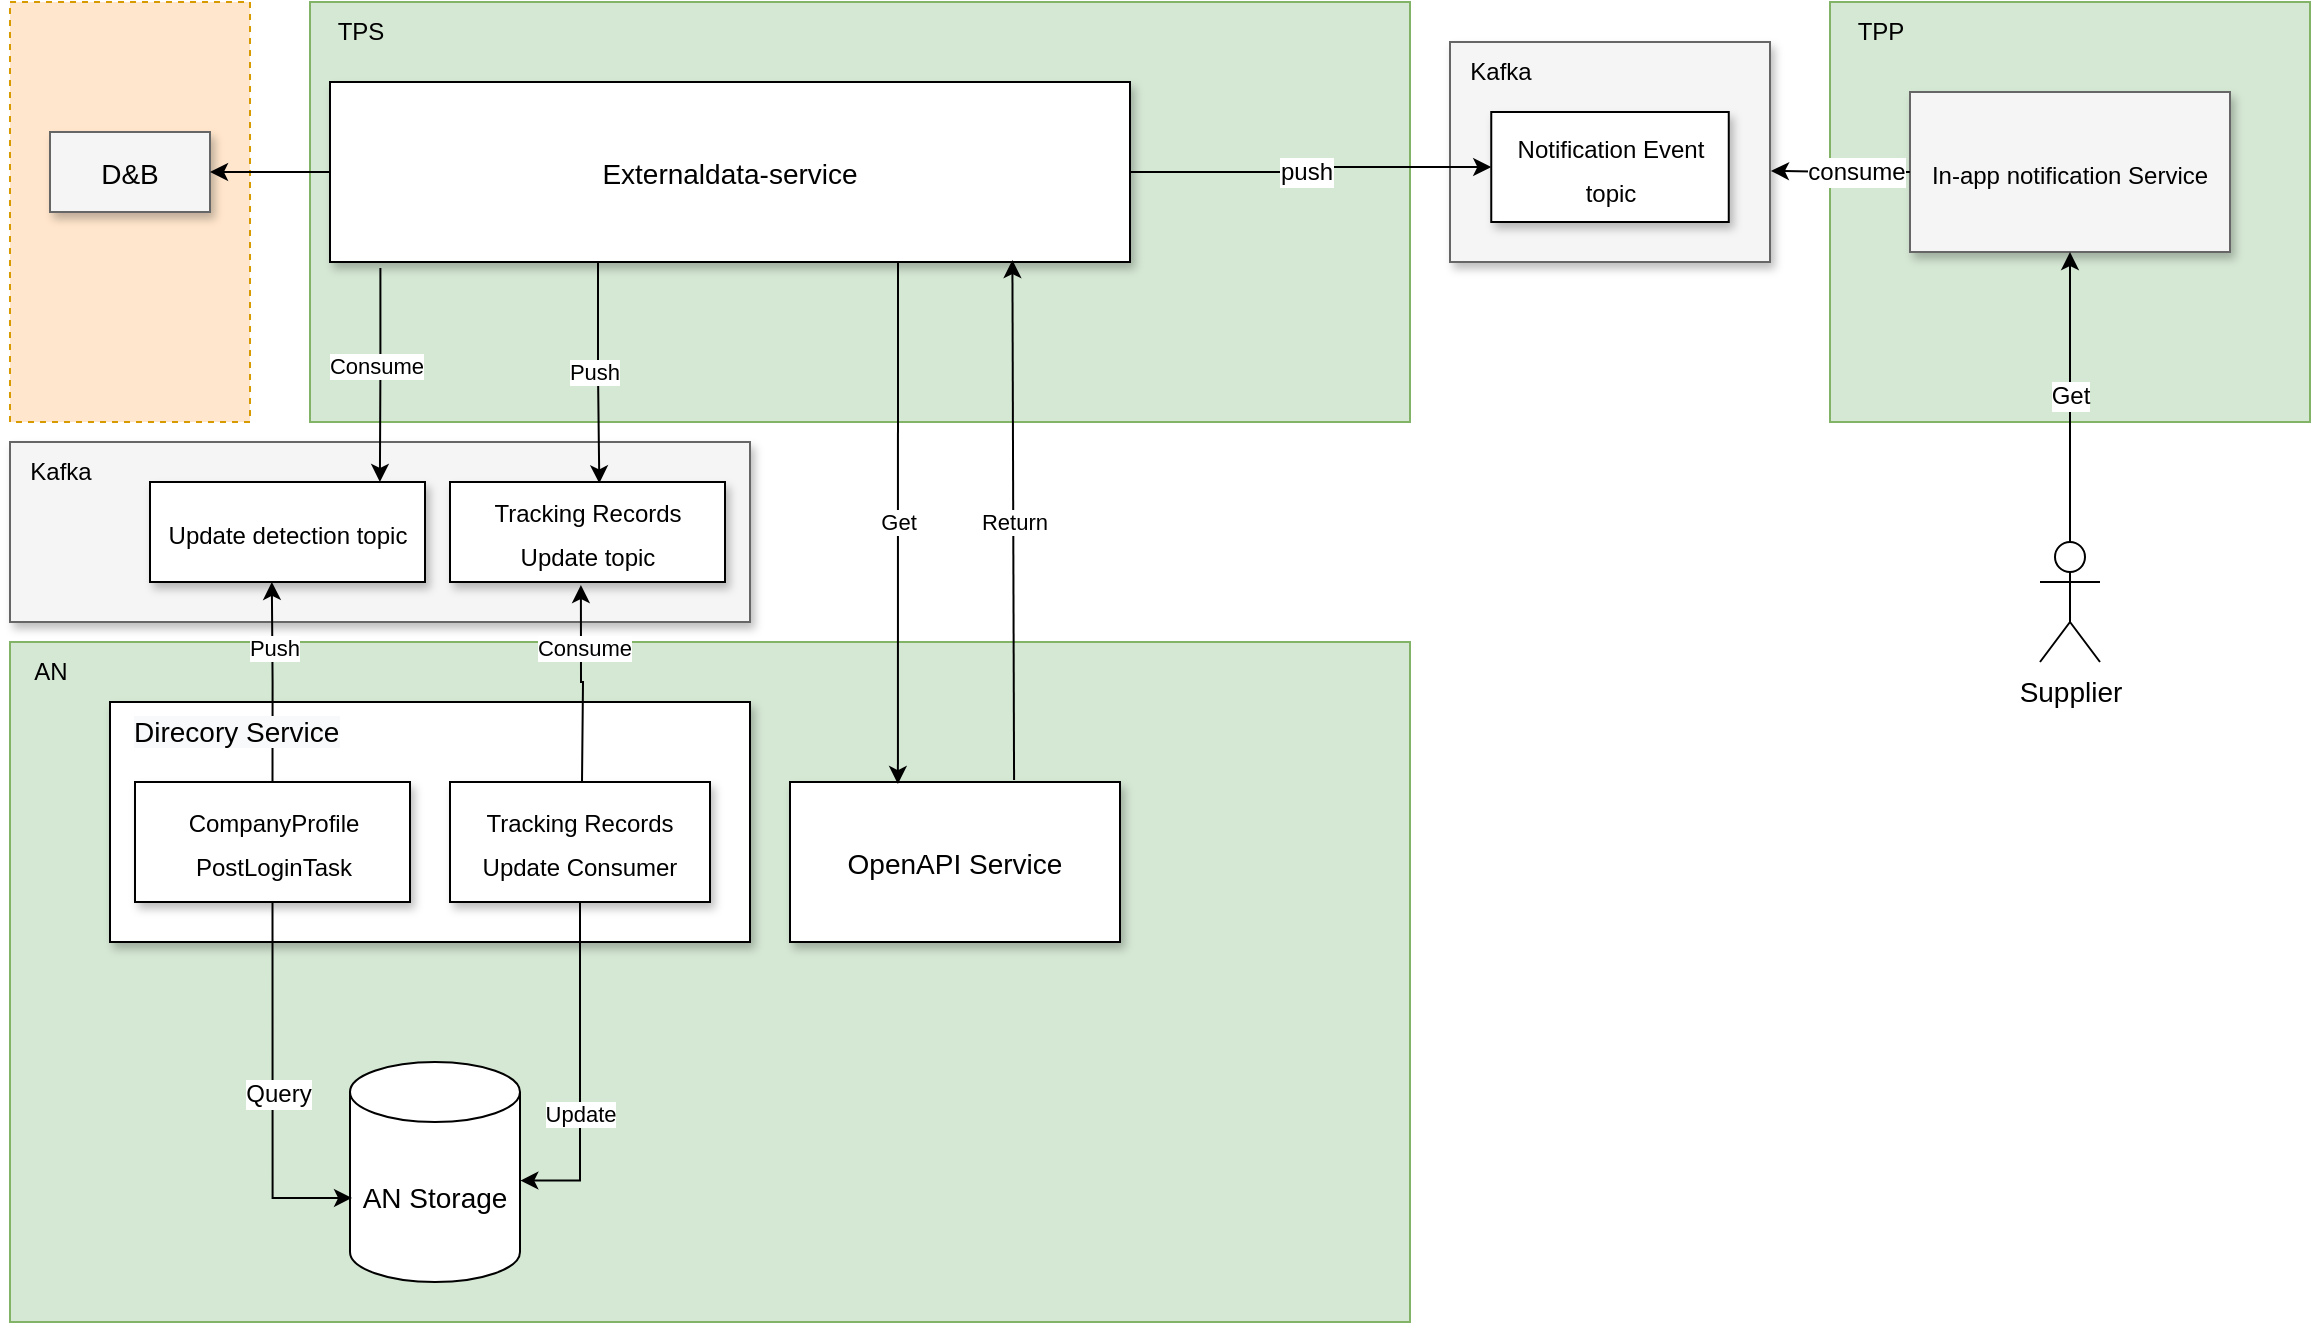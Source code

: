 <mxfile version="20.5.1" type="github">
  <diagram name="Page-1" id="90a13364-a465-7bf4-72fc-28e22215d7a0">
    <mxGraphModel dx="1722" dy="941" grid="1" gridSize="10" guides="1" tooltips="1" connect="1" arrows="1" fold="1" page="1" pageScale="1.5" pageWidth="1169" pageHeight="826" background="none" math="0" shadow="0">
      <root>
        <mxCell id="0" style=";html=1;" />
        <mxCell id="1" style=";html=1;" parent="0" />
        <mxCell id="FS7SqEsGfGKyJR96quoh-16" value="" style="group" vertex="1" connectable="0" parent="1">
          <mxGeometry x="100" y="70" width="1150" height="660" as="geometry" />
        </mxCell>
        <mxCell id="wwz8x95htu8D-L9N0XOo-1" value="" style="rounded=0;whiteSpace=wrap;html=1;dashed=1;fillColor=#ffe6cc;strokeColor=#d79b00;" parent="FS7SqEsGfGKyJR96quoh-16" vertex="1">
          <mxGeometry width="120" height="210" as="geometry" />
        </mxCell>
        <mxCell id="fSm1GcxjfFAWFzGtAJEy-5" value="" style="rounded=0;whiteSpace=wrap;html=1;fillColor=#d5e8d4;strokeColor=#82b366;" parent="FS7SqEsGfGKyJR96quoh-16" vertex="1">
          <mxGeometry x="910" width="240" height="210" as="geometry" />
        </mxCell>
        <mxCell id="fSm1GcxjfFAWFzGtAJEy-4" value="" style="rounded=0;whiteSpace=wrap;html=1;fillColor=#d5e8d4;strokeColor=#82b366;" parent="FS7SqEsGfGKyJR96quoh-16" vertex="1">
          <mxGeometry x="150" width="550" height="210" as="geometry" />
        </mxCell>
        <mxCell id="fSm1GcxjfFAWFzGtAJEy-3" value="" style="rounded=0;whiteSpace=wrap;html=1;fillColor=#d5e8d4;strokeColor=#82b366;" parent="FS7SqEsGfGKyJR96quoh-16" vertex="1">
          <mxGeometry y="320" width="700" height="340" as="geometry" />
        </mxCell>
        <mxCell id="3a17f1ce550125da-5" value="&lt;font style=&quot;font-size: 14px;&quot;&gt;Externaldata-service&lt;/font&gt;" style="whiteSpace=wrap;html=1;shadow=1;fontSize=18;" parent="FS7SqEsGfGKyJR96quoh-16" vertex="1">
          <mxGeometry x="160" y="40" width="400" height="90" as="geometry" />
        </mxCell>
        <mxCell id="3a17f1ce550125da-7" value="" style="whiteSpace=wrap;html=1;shadow=1;fontSize=18;fillColor=#f5f5f5;strokeColor=#666666;" parent="FS7SqEsGfGKyJR96quoh-16" vertex="1">
          <mxGeometry x="720" y="20" width="160" height="110" as="geometry" />
        </mxCell>
        <mxCell id="fSm1GcxjfFAWFzGtAJEy-9" style="edgeStyle=orthogonalEdgeStyle;rounded=0;orthogonalLoop=1;jettySize=auto;html=1;exitX=1;exitY=0.5;exitDx=0;exitDy=0;entryX=0;entryY=0.5;entryDx=0;entryDy=0;" parent="FS7SqEsGfGKyJR96quoh-16" source="3a17f1ce550125da-5" target="FS7SqEsGfGKyJR96quoh-34" edge="1">
          <mxGeometry relative="1" as="geometry">
            <mxPoint x="760" y="75" as="sourcePoint" />
          </mxGeometry>
        </mxCell>
        <mxCell id="fSm1GcxjfFAWFzGtAJEy-29" value="push" style="edgeLabel;html=1;align=center;verticalAlign=middle;resizable=0;points=[];fontSize=12;" parent="fSm1GcxjfFAWFzGtAJEy-9" vertex="1" connectable="0">
          <mxGeometry x="-0.044" y="1" relative="1" as="geometry">
            <mxPoint y="1" as="offset" />
          </mxGeometry>
        </mxCell>
        <mxCell id="3a17f1ce550125da-11" value="&lt;font style=&quot;font-size: 12px;&quot;&gt;In-app notification Service&lt;/font&gt;" style="whiteSpace=wrap;html=1;shadow=1;fontSize=18;fillColor=#f5f5f5;strokeColor=#666666;" parent="FS7SqEsGfGKyJR96quoh-16" vertex="1">
          <mxGeometry x="950" y="45" width="160" height="80" as="geometry" />
        </mxCell>
        <mxCell id="fSm1GcxjfFAWFzGtAJEy-10" style="edgeStyle=orthogonalEdgeStyle;rounded=0;orthogonalLoop=1;jettySize=auto;html=1;exitX=0;exitY=0.5;exitDx=0;exitDy=0;entryX=1.003;entryY=0.586;entryDx=0;entryDy=0;entryPerimeter=0;" parent="FS7SqEsGfGKyJR96quoh-16" source="3a17f1ce550125da-11" target="3a17f1ce550125da-7" edge="1">
          <mxGeometry relative="1" as="geometry">
            <Array as="points" />
            <mxPoint x="1236" y="270" as="targetPoint" />
          </mxGeometry>
        </mxCell>
        <mxCell id="fSm1GcxjfFAWFzGtAJEy-30" value="consume" style="edgeLabel;html=1;align=center;verticalAlign=middle;resizable=0;points=[];fontSize=12;" parent="fSm1GcxjfFAWFzGtAJEy-10" vertex="1" connectable="0">
          <mxGeometry x="-0.181" y="-1" relative="1" as="geometry">
            <mxPoint x="1" y="1" as="offset" />
          </mxGeometry>
        </mxCell>
        <mxCell id="fSm1GcxjfFAWFzGtAJEy-11" style="edgeStyle=orthogonalEdgeStyle;rounded=0;orthogonalLoop=1;jettySize=auto;html=1;entryX=0.5;entryY=1;entryDx=0;entryDy=0;" parent="FS7SqEsGfGKyJR96quoh-16" source="fSm1GcxjfFAWFzGtAJEy-2" target="3a17f1ce550125da-11" edge="1">
          <mxGeometry relative="1" as="geometry" />
        </mxCell>
        <mxCell id="fSm1GcxjfFAWFzGtAJEy-31" value="Get" style="edgeLabel;html=1;align=center;verticalAlign=middle;resizable=0;points=[];fontSize=12;" parent="fSm1GcxjfFAWFzGtAJEy-11" vertex="1" connectable="0">
          <mxGeometry x="0.009" relative="1" as="geometry">
            <mxPoint as="offset" />
          </mxGeometry>
        </mxCell>
        <mxCell id="fSm1GcxjfFAWFzGtAJEy-2" value="&lt;font style=&quot;font-size: 14px;&quot;&gt;Supplier&lt;/font&gt;" style="shape=umlActor;verticalLabelPosition=bottom;verticalAlign=top;html=1;outlineConnect=0;" parent="FS7SqEsGfGKyJR96quoh-16" vertex="1">
          <mxGeometry x="1015" y="270" width="30" height="60" as="geometry" />
        </mxCell>
        <mxCell id="fSm1GcxjfFAWFzGtAJEy-7" value="&lt;font style=&quot;font-size: 14px;&quot;&gt;AN Storage&lt;/font&gt;" style="shape=cylinder3;whiteSpace=wrap;html=1;boundedLbl=1;backgroundOutline=1;size=15;" parent="FS7SqEsGfGKyJR96quoh-16" vertex="1">
          <mxGeometry x="170" y="530" width="85" height="110" as="geometry" />
        </mxCell>
        <mxCell id="fSm1GcxjfFAWFzGtAJEy-14" value="AN" style="text;html=1;align=center;verticalAlign=middle;resizable=0;points=[];autosize=1;strokeColor=none;fillColor=none;" parent="FS7SqEsGfGKyJR96quoh-16" vertex="1">
          <mxGeometry y="320" width="40" height="30" as="geometry" />
        </mxCell>
        <mxCell id="fSm1GcxjfFAWFzGtAJEy-15" value="TPP" style="text;html=1;align=center;verticalAlign=middle;resizable=0;points=[];autosize=1;strokeColor=none;fillColor=none;" parent="FS7SqEsGfGKyJR96quoh-16" vertex="1">
          <mxGeometry x="910" width="50" height="30" as="geometry" />
        </mxCell>
        <mxCell id="fSm1GcxjfFAWFzGtAJEy-16" value="TPS" style="text;html=1;align=center;verticalAlign=middle;resizable=0;points=[];autosize=1;strokeColor=none;fillColor=none;" parent="FS7SqEsGfGKyJR96quoh-16" vertex="1">
          <mxGeometry x="150" width="50" height="30" as="geometry" />
        </mxCell>
        <mxCell id="wwz8x95htu8D-L9N0XOo-3" value="&lt;font style=&quot;font-size: 14px;&quot;&gt;D&amp;amp;B&lt;/font&gt;" style="whiteSpace=wrap;html=1;shadow=1;fontSize=18;fillColor=#f5f5f5;strokeColor=#666666;" parent="FS7SqEsGfGKyJR96quoh-16" vertex="1">
          <mxGeometry x="20" y="65" width="80" height="40" as="geometry" />
        </mxCell>
        <mxCell id="wwz8x95htu8D-L9N0XOo-5" style="edgeStyle=orthogonalEdgeStyle;rounded=0;orthogonalLoop=1;jettySize=auto;html=1;exitX=0;exitY=0.5;exitDx=0;exitDy=0;" parent="FS7SqEsGfGKyJR96quoh-16" source="3a17f1ce550125da-5" target="wwz8x95htu8D-L9N0XOo-3" edge="1">
          <mxGeometry relative="1" as="geometry" />
        </mxCell>
        <mxCell id="FS7SqEsGfGKyJR96quoh-2" value="" style="whiteSpace=wrap;html=1;shadow=1;fontSize=18;fillColor=#f5f5f5;strokeColor=#666666;" vertex="1" parent="FS7SqEsGfGKyJR96quoh-16">
          <mxGeometry y="220" width="370" height="90" as="geometry" />
        </mxCell>
        <mxCell id="FS7SqEsGfGKyJR96quoh-4" style="edgeStyle=orthogonalEdgeStyle;rounded=0;orthogonalLoop=1;jettySize=auto;html=1;exitX=0.063;exitY=1.033;exitDx=0;exitDy=0;entryX=0.836;entryY=0;entryDx=0;entryDy=0;exitPerimeter=0;entryPerimeter=0;" edge="1" parent="FS7SqEsGfGKyJR96quoh-16" source="3a17f1ce550125da-5" target="FS7SqEsGfGKyJR96quoh-29">
          <mxGeometry relative="1" as="geometry" />
        </mxCell>
        <mxCell id="FS7SqEsGfGKyJR96quoh-5" value="Consume" style="edgeLabel;html=1;align=center;verticalAlign=middle;resizable=0;points=[];" vertex="1" connectable="0" parent="FS7SqEsGfGKyJR96quoh-4">
          <mxGeometry x="-0.096" y="-2" relative="1" as="geometry">
            <mxPoint as="offset" />
          </mxGeometry>
        </mxCell>
        <mxCell id="FS7SqEsGfGKyJR96quoh-7" value="" style="whiteSpace=wrap;html=1;shadow=1;fontSize=18;" vertex="1" parent="FS7SqEsGfGKyJR96quoh-16">
          <mxGeometry x="50" y="350" width="320" height="120" as="geometry" />
        </mxCell>
        <mxCell id="FS7SqEsGfGKyJR96quoh-10" value="" style="endArrow=classic;html=1;rounded=0;exitX=0.679;exitY=-0.012;exitDx=0;exitDy=0;exitPerimeter=0;entryX=0.853;entryY=0.989;entryDx=0;entryDy=0;entryPerimeter=0;" edge="1" parent="FS7SqEsGfGKyJR96quoh-16" source="FS7SqEsGfGKyJR96quoh-11" target="3a17f1ce550125da-5">
          <mxGeometry width="50" height="50" relative="1" as="geometry">
            <mxPoint x="340" y="390" as="sourcePoint" />
            <mxPoint x="810" y="280" as="targetPoint" />
          </mxGeometry>
        </mxCell>
        <mxCell id="FS7SqEsGfGKyJR96quoh-19" value="Return" style="edgeLabel;html=1;align=center;verticalAlign=middle;resizable=0;points=[];" vertex="1" connectable="0" parent="FS7SqEsGfGKyJR96quoh-10">
          <mxGeometry x="0.023" relative="1" as="geometry">
            <mxPoint y="4" as="offset" />
          </mxGeometry>
        </mxCell>
        <mxCell id="FS7SqEsGfGKyJR96quoh-11" value="&lt;font style=&quot;font-size: 14px;&quot;&gt;OpenAPI Service&lt;/font&gt;" style="whiteSpace=wrap;html=1;shadow=1;fontSize=18;" vertex="1" parent="FS7SqEsGfGKyJR96quoh-16">
          <mxGeometry x="390" y="390" width="165" height="80" as="geometry" />
        </mxCell>
        <mxCell id="FS7SqEsGfGKyJR96quoh-12" value="Get" style="endArrow=classic;html=1;rounded=0;entryX=0.327;entryY=0.013;entryDx=0;entryDy=0;entryPerimeter=0;" edge="1" parent="FS7SqEsGfGKyJR96quoh-16" target="FS7SqEsGfGKyJR96quoh-11">
          <mxGeometry width="50" height="50" relative="1" as="geometry">
            <mxPoint x="444" y="130" as="sourcePoint" />
            <mxPoint x="440" y="380" as="targetPoint" />
          </mxGeometry>
        </mxCell>
        <mxCell id="FS7SqEsGfGKyJR96quoh-6" style="edgeStyle=orthogonalEdgeStyle;rounded=0;orthogonalLoop=1;jettySize=auto;html=1;exitX=0.335;exitY=1;exitDx=0;exitDy=0;exitPerimeter=0;entryX=0.543;entryY=0.013;entryDx=0;entryDy=0;entryPerimeter=0;" edge="1" parent="FS7SqEsGfGKyJR96quoh-16" source="3a17f1ce550125da-5" target="FS7SqEsGfGKyJR96quoh-30">
          <mxGeometry relative="1" as="geometry">
            <mxPoint x="430" y="310" as="targetPoint" />
          </mxGeometry>
        </mxCell>
        <mxCell id="FS7SqEsGfGKyJR96quoh-15" value="Push" style="edgeLabel;html=1;align=center;verticalAlign=middle;resizable=0;points=[];" vertex="1" connectable="0" parent="FS7SqEsGfGKyJR96quoh-6">
          <mxGeometry x="-0.021" y="-2" relative="1" as="geometry">
            <mxPoint as="offset" />
          </mxGeometry>
        </mxCell>
        <mxCell id="FS7SqEsGfGKyJR96quoh-23" style="edgeStyle=orthogonalEdgeStyle;rounded=0;orthogonalLoop=1;jettySize=auto;html=1;exitX=0.5;exitY=0;exitDx=0;exitDy=0;entryX=0.443;entryY=0.999;entryDx=0;entryDy=0;entryPerimeter=0;" edge="1" parent="FS7SqEsGfGKyJR96quoh-16" source="3a17f1ce550125da-8" target="FS7SqEsGfGKyJR96quoh-29">
          <mxGeometry relative="1" as="geometry" />
        </mxCell>
        <mxCell id="FS7SqEsGfGKyJR96quoh-26" value="Push" style="edgeLabel;html=1;align=center;verticalAlign=middle;resizable=0;points=[];" vertex="1" connectable="0" parent="FS7SqEsGfGKyJR96quoh-23">
          <mxGeometry x="0.358" y="-1" relative="1" as="geometry">
            <mxPoint as="offset" />
          </mxGeometry>
        </mxCell>
        <mxCell id="3a17f1ce550125da-8" value="&lt;font style=&quot;font-size: 12px;&quot;&gt;CompanyProfile&lt;br&gt;PostLoginTask&lt;/font&gt;" style="whiteSpace=wrap;html=1;shadow=1;fontSize=18;" parent="FS7SqEsGfGKyJR96quoh-16" vertex="1">
          <mxGeometry x="62.5" y="390" width="137.5" height="60" as="geometry" />
        </mxCell>
        <mxCell id="fSm1GcxjfFAWFzGtAJEy-27" style="edgeStyle=orthogonalEdgeStyle;rounded=0;orthogonalLoop=1;jettySize=auto;html=1;fontSize=18;startArrow=none;startFill=0;entryX=0.012;entryY=0.618;entryDx=0;entryDy=0;entryPerimeter=0;exitX=0.5;exitY=1;exitDx=0;exitDy=0;" parent="FS7SqEsGfGKyJR96quoh-16" source="3a17f1ce550125da-8" target="fSm1GcxjfFAWFzGtAJEy-7" edge="1">
          <mxGeometry relative="1" as="geometry">
            <mxPoint x="415" y="462.5" as="sourcePoint" />
          </mxGeometry>
        </mxCell>
        <mxCell id="fSm1GcxjfFAWFzGtAJEy-32" value="Query" style="edgeLabel;html=1;align=center;verticalAlign=middle;resizable=0;points=[];fontSize=12;" parent="fSm1GcxjfFAWFzGtAJEy-27" vertex="1" connectable="0">
          <mxGeometry x="0.017" y="2" relative="1" as="geometry">
            <mxPoint as="offset" />
          </mxGeometry>
        </mxCell>
        <mxCell id="FS7SqEsGfGKyJR96quoh-27" style="edgeStyle=orthogonalEdgeStyle;rounded=0;orthogonalLoop=1;jettySize=auto;html=1;exitX=0.5;exitY=1;exitDx=0;exitDy=0;entryX=1.002;entryY=0.539;entryDx=0;entryDy=0;entryPerimeter=0;" edge="1" parent="FS7SqEsGfGKyJR96quoh-16" source="FS7SqEsGfGKyJR96quoh-24" target="fSm1GcxjfFAWFzGtAJEy-7">
          <mxGeometry relative="1" as="geometry" />
        </mxCell>
        <mxCell id="FS7SqEsGfGKyJR96quoh-28" value="Update" style="edgeLabel;html=1;align=center;verticalAlign=middle;resizable=0;points=[];" vertex="1" connectable="0" parent="FS7SqEsGfGKyJR96quoh-27">
          <mxGeometry x="0.168" y="-2" relative="1" as="geometry">
            <mxPoint x="2" y="7" as="offset" />
          </mxGeometry>
        </mxCell>
        <mxCell id="FS7SqEsGfGKyJR96quoh-24" value="&lt;font style=&quot;font-size: 12px;&quot;&gt;Tracking Records Update Consumer&lt;/font&gt;" style="whiteSpace=wrap;html=1;shadow=1;fontSize=18;" vertex="1" parent="FS7SqEsGfGKyJR96quoh-16">
          <mxGeometry x="220" y="390" width="130" height="60" as="geometry" />
        </mxCell>
        <mxCell id="FS7SqEsGfGKyJR96quoh-17" value="&lt;meta charset=&quot;utf-8&quot;&gt;&lt;span style=&quot;color: rgb(0, 0, 0); font-family: Helvetica; font-size: 14px; font-style: normal; font-variant-ligatures: normal; font-variant-caps: normal; font-weight: 400; letter-spacing: normal; orphans: 2; text-align: center; text-indent: 0px; text-transform: none; widows: 2; word-spacing: 0px; -webkit-text-stroke-width: 0px; background-color: rgb(248, 249, 250); text-decoration-thickness: initial; text-decoration-style: initial; text-decoration-color: initial; float: none; display: inline !important;&quot;&gt;Direcory Service&lt;/span&gt;" style="text;whiteSpace=wrap;html=1;" vertex="1" parent="FS7SqEsGfGKyJR96quoh-16">
          <mxGeometry x="60" y="350" width="110" height="30" as="geometry" />
        </mxCell>
        <mxCell id="FS7SqEsGfGKyJR96quoh-18" value="Consume" style="edgeStyle=orthogonalEdgeStyle;rounded=0;orthogonalLoop=1;jettySize=auto;html=1;entryX=0.476;entryY=1.03;entryDx=0;entryDy=0;entryPerimeter=0;" edge="1" parent="FS7SqEsGfGKyJR96quoh-16" target="FS7SqEsGfGKyJR96quoh-30">
          <mxGeometry x="0.369" y="-2" relative="1" as="geometry">
            <mxPoint x="286" y="390" as="sourcePoint" />
            <mxPoint as="offset" />
          </mxGeometry>
        </mxCell>
        <mxCell id="FS7SqEsGfGKyJR96quoh-29" value="&lt;font style=&quot;font-size: 12px;&quot;&gt;Update detection topic&lt;/font&gt;" style="whiteSpace=wrap;html=1;shadow=1;fontSize=18;" vertex="1" parent="FS7SqEsGfGKyJR96quoh-16">
          <mxGeometry x="70" y="240" width="137.5" height="50" as="geometry" />
        </mxCell>
        <mxCell id="FS7SqEsGfGKyJR96quoh-30" value="&lt;font style=&quot;font-size: 12px;&quot;&gt;Tracking Records Update&amp;nbsp;topic&lt;/font&gt;" style="whiteSpace=wrap;html=1;shadow=1;fontSize=18;" vertex="1" parent="FS7SqEsGfGKyJR96quoh-16">
          <mxGeometry x="220" y="240" width="137.5" height="50" as="geometry" />
        </mxCell>
        <mxCell id="FS7SqEsGfGKyJR96quoh-31" value="Kafka" style="text;html=1;align=center;verticalAlign=middle;resizable=0;points=[];autosize=1;strokeColor=none;fillColor=none;" vertex="1" parent="FS7SqEsGfGKyJR96quoh-16">
          <mxGeometry y="220" width="50" height="30" as="geometry" />
        </mxCell>
        <mxCell id="FS7SqEsGfGKyJR96quoh-32" value="&lt;span style=&quot;&quot;&gt;Kafka&lt;/span&gt;" style="text;html=1;align=center;verticalAlign=middle;resizable=0;points=[];autosize=1;strokeColor=none;fillColor=none;fontSize=12;" vertex="1" parent="FS7SqEsGfGKyJR96quoh-16">
          <mxGeometry x="720" y="20" width="50" height="30" as="geometry" />
        </mxCell>
        <mxCell id="FS7SqEsGfGKyJR96quoh-34" value="&lt;span style=&quot;font-size: 12px;&quot;&gt;Notification Event topic&lt;/span&gt;" style="whiteSpace=wrap;html=1;shadow=1;fontSize=18;" vertex="1" parent="FS7SqEsGfGKyJR96quoh-16">
          <mxGeometry x="740.63" y="55" width="118.75" height="55" as="geometry" />
        </mxCell>
      </root>
    </mxGraphModel>
  </diagram>
</mxfile>
